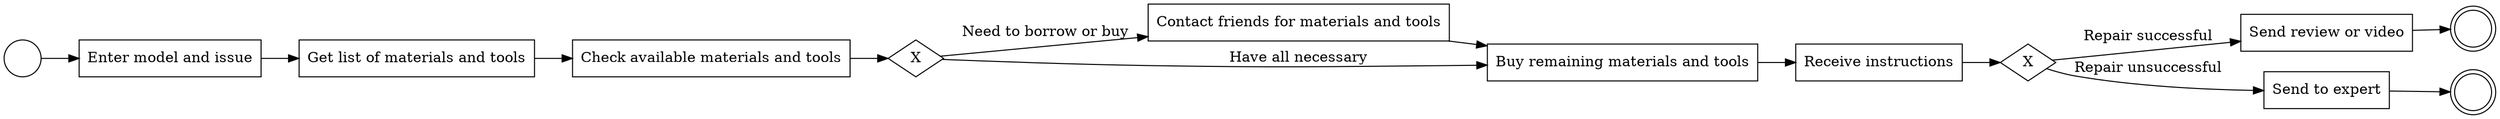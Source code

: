 digraph {
rankdir=LR;
"start_1"[shape=circle label=""];
"end_1"[shape=doublecircle label=""];
"end_2"[shape=doublecircle label=""];
"Enter model and issue"[shape=rectangle];
"Get list of materials and tools"[shape=rectangle];
"Check available materials and tools"[shape=rectangle];
"seg_1"[shape=diamond label="X"];
"Contact friends for materials and tools"[shape=rectangle];
"Buy remaining materials and tools"[shape=rectangle];
"Receive instructions"[shape=rectangle];
"seg_2"[shape=diamond label="X"];
"Send review or video"[shape=rectangle];
"Send to expert"[shape=rectangle];

"start_1" -> "Enter model and issue"
"Enter model and issue" -> "Get list of materials and tools"
"Get list of materials and tools" -> "Check available materials and tools"
"Check available materials and tools" -> "seg_1"
"seg_1" -> "Contact friends for materials and tools"[label="Need to borrow or buy"]
"seg_1" -> "Buy remaining materials and tools"[label="Have all necessary"]
"Contact friends for materials and tools" -> "Buy remaining materials and tools"
"Buy remaining materials and tools" -> "Receive instructions"
"Receive instructions" -> "seg_2"
"seg_2" -> "Send review or video"[label="Repair successful"]
"seg_2" -> "Send to expert"[label="Repair unsuccessful"]
"Send review or video" -> "end_1"
"Send to expert" -> "end_2"
}